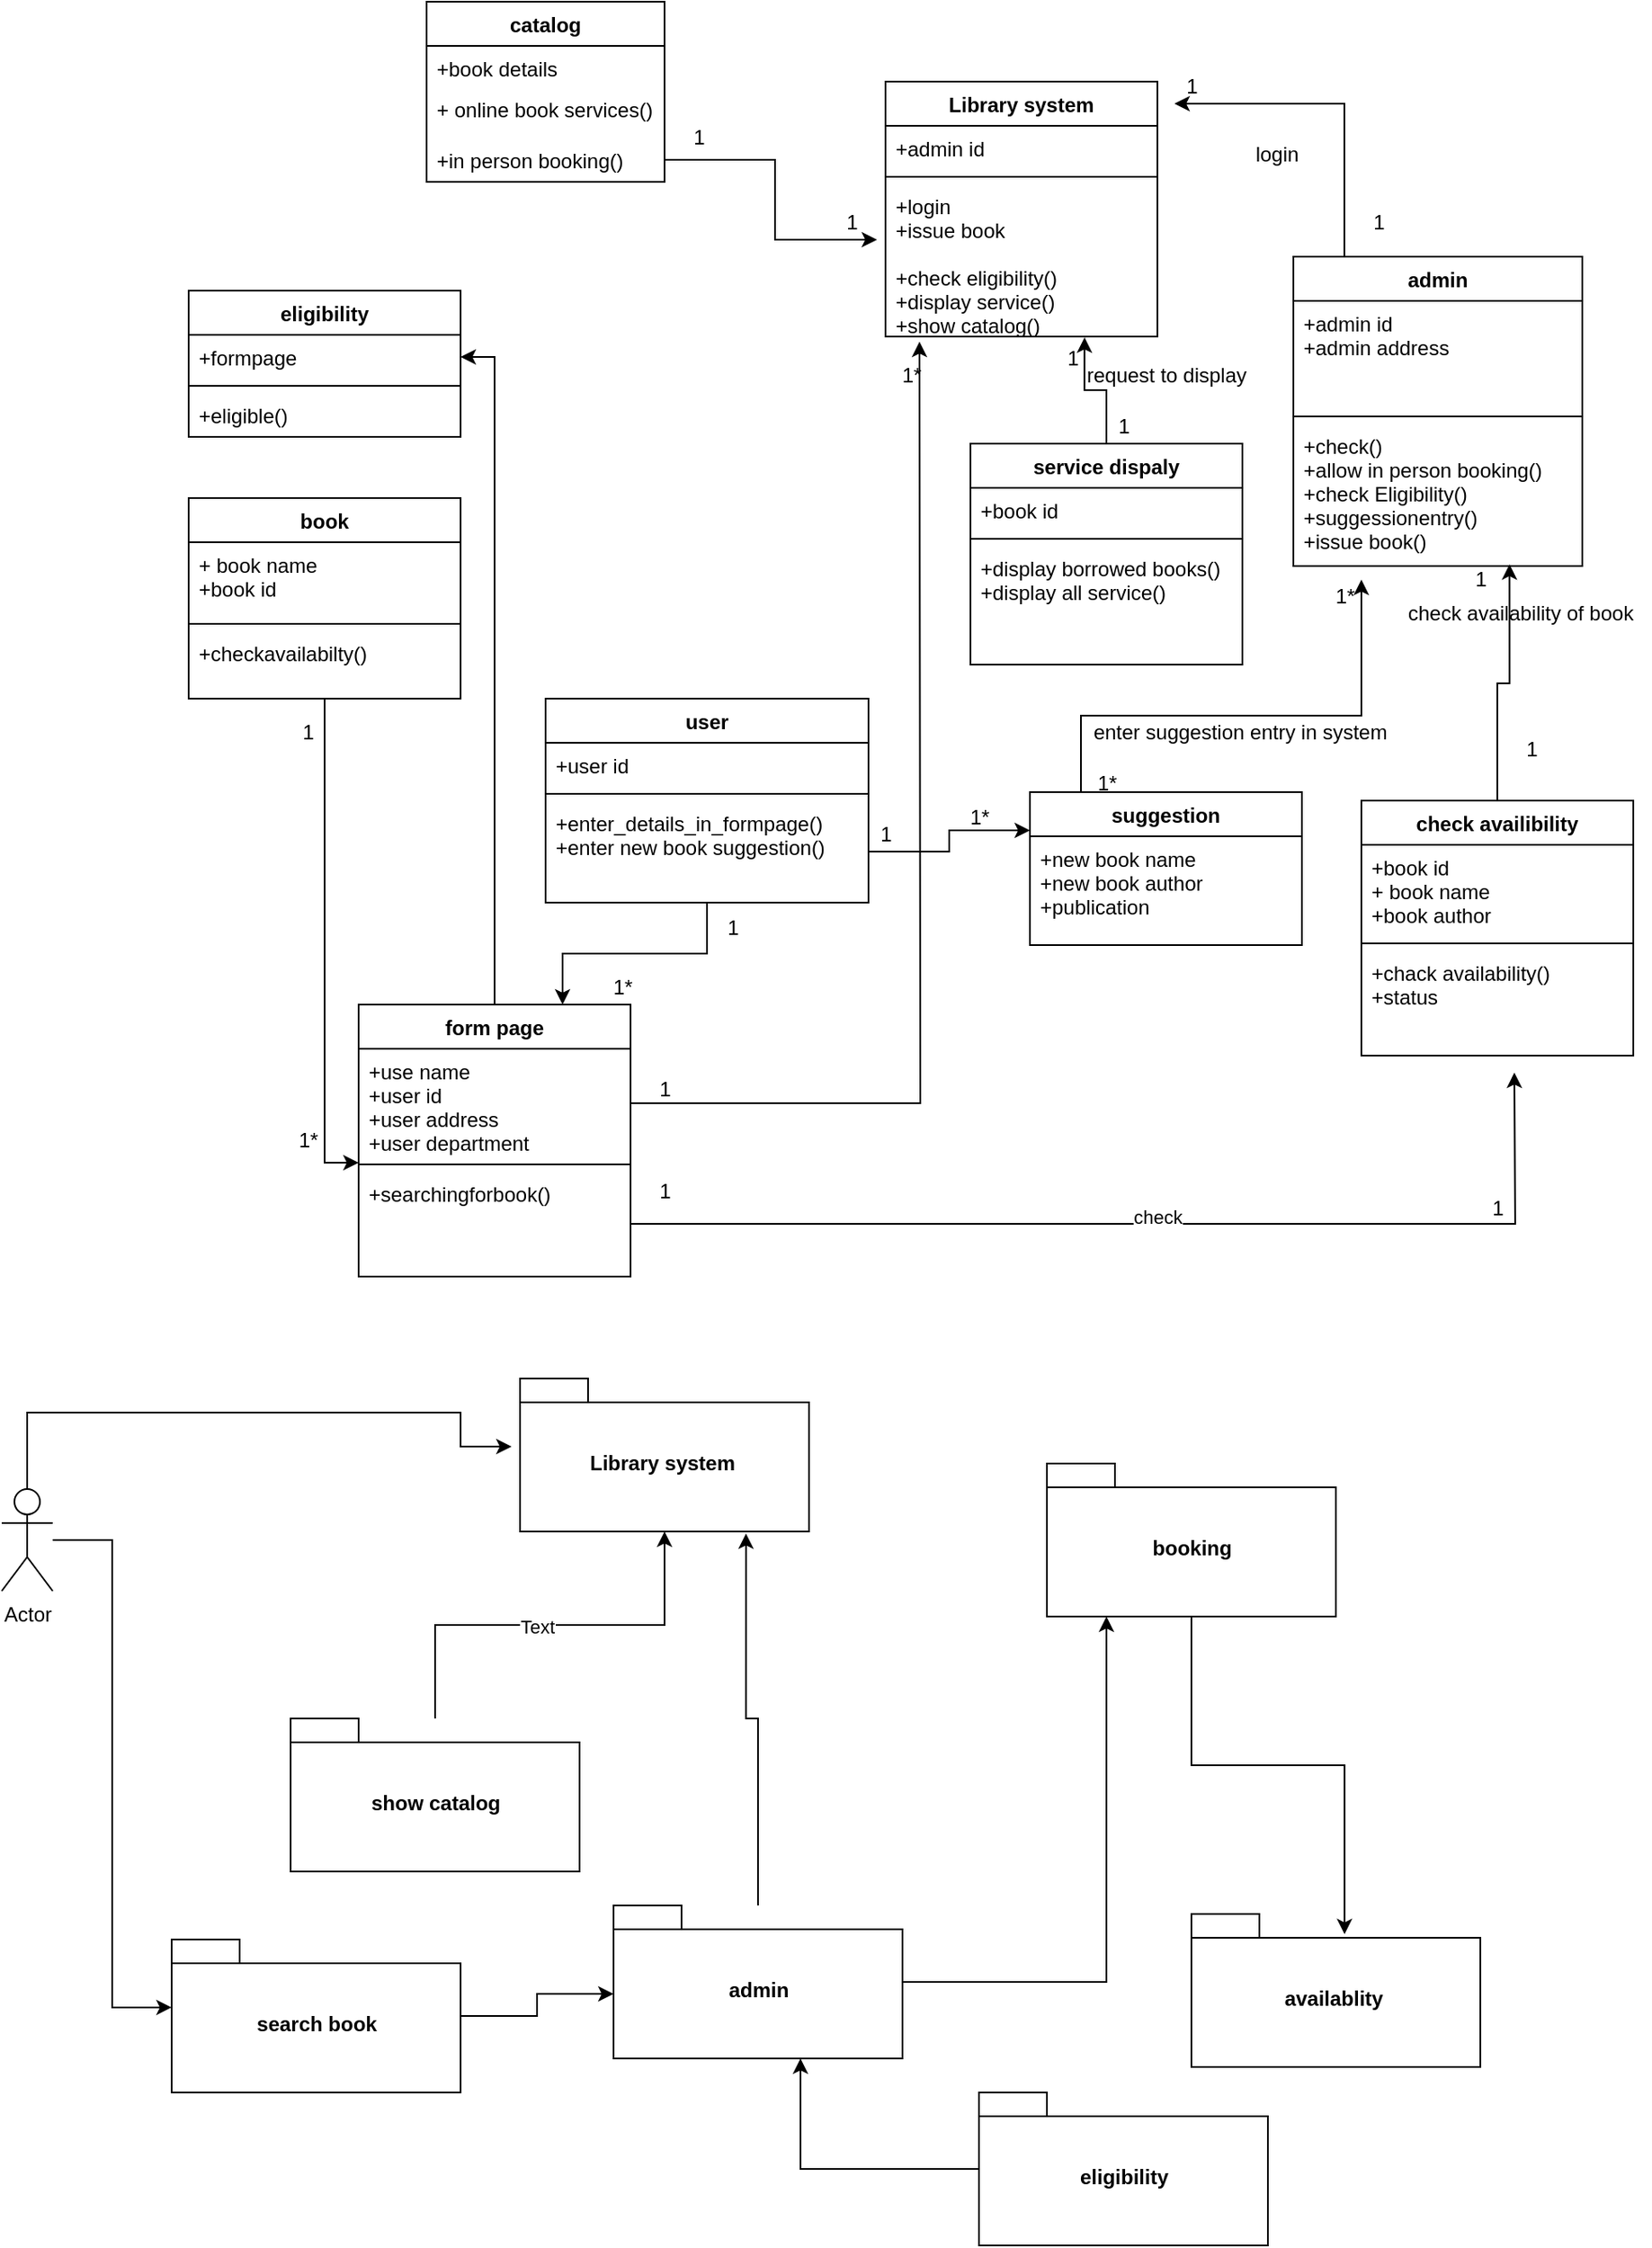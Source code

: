<mxfile version="14.6.13" type="github">
  <diagram name="Page-1" id="e7e014a7-5840-1c2e-5031-d8a46d1fe8dd">
    <mxGraphModel dx="1499" dy="1480" grid="1" gridSize="10" guides="1" tooltips="1" connect="1" arrows="1" fold="1" page="1" pageScale="1" pageWidth="1169" pageHeight="826" background="none" math="0" shadow="0">
      <root>
        <mxCell id="0" />
        <mxCell id="1" parent="0" />
        <mxCell id="ACYu-CS5zie8mW0Onrlg-125" style="edgeStyle=orthogonalEdgeStyle;rounded=0;orthogonalLoop=1;jettySize=auto;html=1;entryX=0;entryY=0.375;entryDx=0;entryDy=0;entryPerimeter=0;" edge="1" parent="1" source="ACYu-CS5zie8mW0Onrlg-74" target="ACYu-CS5zie8mW0Onrlg-96">
          <mxGeometry relative="1" as="geometry" />
        </mxCell>
        <mxCell id="ACYu-CS5zie8mW0Onrlg-74" value="book" style="swimlane;fontStyle=1;align=center;verticalAlign=top;childLayout=stackLayout;horizontal=1;startSize=26;horizontalStack=0;resizeParent=1;resizeParentMax=0;resizeLast=0;collapsible=1;marginBottom=0;" vertex="1" parent="1">
          <mxGeometry x="140" y="-318" width="160" height="118" as="geometry" />
        </mxCell>
        <mxCell id="ACYu-CS5zie8mW0Onrlg-75" value="+ book name&#xa;+book id&#xa;" style="text;strokeColor=none;fillColor=none;align=left;verticalAlign=top;spacingLeft=4;spacingRight=4;overflow=hidden;rotatable=0;points=[[0,0.5],[1,0.5]];portConstraint=eastwest;" vertex="1" parent="ACYu-CS5zie8mW0Onrlg-74">
          <mxGeometry y="26" width="160" height="44" as="geometry" />
        </mxCell>
        <mxCell id="ACYu-CS5zie8mW0Onrlg-76" value="" style="line;strokeWidth=1;fillColor=none;align=left;verticalAlign=middle;spacingTop=-1;spacingLeft=3;spacingRight=3;rotatable=0;labelPosition=right;points=[];portConstraint=eastwest;" vertex="1" parent="ACYu-CS5zie8mW0Onrlg-74">
          <mxGeometry y="70" width="160" height="8" as="geometry" />
        </mxCell>
        <mxCell id="ACYu-CS5zie8mW0Onrlg-77" value="+checkavailabilty()&#xa;&#xa;" style="text;strokeColor=none;fillColor=none;align=left;verticalAlign=top;spacingLeft=4;spacingRight=4;overflow=hidden;rotatable=0;points=[[0,0.5],[1,0.5]];portConstraint=eastwest;" vertex="1" parent="ACYu-CS5zie8mW0Onrlg-74">
          <mxGeometry y="78" width="160" height="40" as="geometry" />
        </mxCell>
        <mxCell id="ACYu-CS5zie8mW0Onrlg-78" value="catalog" style="swimlane;fontStyle=1;childLayout=stackLayout;horizontal=1;startSize=26;fillColor=none;horizontalStack=0;resizeParent=1;resizeParentMax=0;resizeLast=0;collapsible=1;marginBottom=0;" vertex="1" parent="1">
          <mxGeometry x="280" y="-610" width="140" height="106" as="geometry" />
        </mxCell>
        <mxCell id="ACYu-CS5zie8mW0Onrlg-79" value="+book details" style="text;strokeColor=none;fillColor=none;align=left;verticalAlign=top;spacingLeft=4;spacingRight=4;overflow=hidden;rotatable=0;points=[[0,0.5],[1,0.5]];portConstraint=eastwest;" vertex="1" parent="ACYu-CS5zie8mW0Onrlg-78">
          <mxGeometry y="26" width="140" height="24" as="geometry" />
        </mxCell>
        <mxCell id="ACYu-CS5zie8mW0Onrlg-80" value="+ online book services()" style="text;strokeColor=none;fillColor=none;align=left;verticalAlign=top;spacingLeft=4;spacingRight=4;overflow=hidden;rotatable=0;points=[[0,0.5],[1,0.5]];portConstraint=eastwest;" vertex="1" parent="ACYu-CS5zie8mW0Onrlg-78">
          <mxGeometry y="50" width="140" height="30" as="geometry" />
        </mxCell>
        <mxCell id="ACYu-CS5zie8mW0Onrlg-81" value="+in person booking()" style="text;strokeColor=none;fillColor=none;align=left;verticalAlign=top;spacingLeft=4;spacingRight=4;overflow=hidden;rotatable=0;points=[[0,0.5],[1,0.5]];portConstraint=eastwest;" vertex="1" parent="ACYu-CS5zie8mW0Onrlg-78">
          <mxGeometry y="80" width="140" height="26" as="geometry" />
        </mxCell>
        <mxCell id="ACYu-CS5zie8mW0Onrlg-127" style="edgeStyle=orthogonalEdgeStyle;rounded=0;orthogonalLoop=1;jettySize=auto;html=1;entryX=0.732;entryY=1.006;entryDx=0;entryDy=0;entryPerimeter=0;" edge="1" parent="1" source="ACYu-CS5zie8mW0Onrlg-82" target="ACYu-CS5zie8mW0Onrlg-110">
          <mxGeometry relative="1" as="geometry" />
        </mxCell>
        <mxCell id="ACYu-CS5zie8mW0Onrlg-82" value="service dispaly" style="swimlane;fontStyle=1;align=center;verticalAlign=top;childLayout=stackLayout;horizontal=1;startSize=26;horizontalStack=0;resizeParent=1;resizeParentMax=0;resizeLast=0;collapsible=1;marginBottom=0;" vertex="1" parent="1">
          <mxGeometry x="600" y="-350" width="160" height="130" as="geometry" />
        </mxCell>
        <mxCell id="ACYu-CS5zie8mW0Onrlg-83" value="+book id" style="text;strokeColor=none;fillColor=none;align=left;verticalAlign=top;spacingLeft=4;spacingRight=4;overflow=hidden;rotatable=0;points=[[0,0.5],[1,0.5]];portConstraint=eastwest;" vertex="1" parent="ACYu-CS5zie8mW0Onrlg-82">
          <mxGeometry y="26" width="160" height="26" as="geometry" />
        </mxCell>
        <mxCell id="ACYu-CS5zie8mW0Onrlg-84" value="" style="line;strokeWidth=1;fillColor=none;align=left;verticalAlign=middle;spacingTop=-1;spacingLeft=3;spacingRight=3;rotatable=0;labelPosition=right;points=[];portConstraint=eastwest;" vertex="1" parent="ACYu-CS5zie8mW0Onrlg-82">
          <mxGeometry y="52" width="160" height="8" as="geometry" />
        </mxCell>
        <mxCell id="ACYu-CS5zie8mW0Onrlg-85" value="+display borrowed books()&#xa;+display all service()" style="text;strokeColor=none;fillColor=none;align=left;verticalAlign=top;spacingLeft=4;spacingRight=4;overflow=hidden;rotatable=0;points=[[0,0.5],[1,0.5]];portConstraint=eastwest;" vertex="1" parent="ACYu-CS5zie8mW0Onrlg-82">
          <mxGeometry y="60" width="160" height="70" as="geometry" />
        </mxCell>
        <mxCell id="ACYu-CS5zie8mW0Onrlg-117" style="edgeStyle=orthogonalEdgeStyle;rounded=0;orthogonalLoop=1;jettySize=auto;html=1;entryX=0.748;entryY=0.988;entryDx=0;entryDy=0;entryPerimeter=0;" edge="1" parent="1" source="ACYu-CS5zie8mW0Onrlg-86" target="ACYu-CS5zie8mW0Onrlg-93">
          <mxGeometry relative="1" as="geometry">
            <mxPoint x="1000" y="-170" as="targetPoint" />
          </mxGeometry>
        </mxCell>
        <mxCell id="ACYu-CS5zie8mW0Onrlg-86" value="check availibility" style="swimlane;fontStyle=1;align=center;verticalAlign=top;childLayout=stackLayout;horizontal=1;startSize=26;horizontalStack=0;resizeParent=1;resizeParentMax=0;resizeLast=0;collapsible=1;marginBottom=0;" vertex="1" parent="1">
          <mxGeometry x="830" y="-140" width="160" height="150" as="geometry" />
        </mxCell>
        <mxCell id="ACYu-CS5zie8mW0Onrlg-87" value="+book id&#xa;+ book name&#xa;+book author" style="text;strokeColor=none;fillColor=none;align=left;verticalAlign=top;spacingLeft=4;spacingRight=4;overflow=hidden;rotatable=0;points=[[0,0.5],[1,0.5]];portConstraint=eastwest;" vertex="1" parent="ACYu-CS5zie8mW0Onrlg-86">
          <mxGeometry y="26" width="160" height="54" as="geometry" />
        </mxCell>
        <mxCell id="ACYu-CS5zie8mW0Onrlg-102" value="" style="line;strokeWidth=1;fillColor=none;align=left;verticalAlign=middle;spacingTop=-1;spacingLeft=3;spacingRight=3;rotatable=0;labelPosition=right;points=[];portConstraint=eastwest;" vertex="1" parent="ACYu-CS5zie8mW0Onrlg-86">
          <mxGeometry y="80" width="160" height="8" as="geometry" />
        </mxCell>
        <mxCell id="ACYu-CS5zie8mW0Onrlg-89" value="+chack availability()&#xa;+status" style="text;strokeColor=none;fillColor=none;align=left;verticalAlign=top;spacingLeft=4;spacingRight=4;overflow=hidden;rotatable=0;points=[[0,0.5],[1,0.5]];portConstraint=eastwest;" vertex="1" parent="ACYu-CS5zie8mW0Onrlg-86">
          <mxGeometry y="88" width="160" height="62" as="geometry" />
        </mxCell>
        <mxCell id="ACYu-CS5zie8mW0Onrlg-129" style="edgeStyle=orthogonalEdgeStyle;rounded=0;orthogonalLoop=1;jettySize=auto;html=1;" edge="1" parent="1" source="ACYu-CS5zie8mW0Onrlg-90">
          <mxGeometry relative="1" as="geometry">
            <mxPoint x="720" y="-550" as="targetPoint" />
            <Array as="points">
              <mxPoint x="820" y="-550" />
            </Array>
          </mxGeometry>
        </mxCell>
        <mxCell id="ACYu-CS5zie8mW0Onrlg-90" value="admin" style="swimlane;fontStyle=1;align=center;verticalAlign=top;childLayout=stackLayout;horizontal=1;startSize=26;horizontalStack=0;resizeParent=1;resizeParentMax=0;resizeLast=0;collapsible=1;marginBottom=0;" vertex="1" parent="1">
          <mxGeometry x="790" y="-460" width="170" height="182" as="geometry" />
        </mxCell>
        <mxCell id="ACYu-CS5zie8mW0Onrlg-91" value="+admin id&#xa;+admin address" style="text;strokeColor=none;fillColor=none;align=left;verticalAlign=top;spacingLeft=4;spacingRight=4;overflow=hidden;rotatable=0;points=[[0,0.5],[1,0.5]];portConstraint=eastwest;" vertex="1" parent="ACYu-CS5zie8mW0Onrlg-90">
          <mxGeometry y="26" width="170" height="64" as="geometry" />
        </mxCell>
        <mxCell id="ACYu-CS5zie8mW0Onrlg-92" value="" style="line;strokeWidth=1;fillColor=none;align=left;verticalAlign=middle;spacingTop=-1;spacingLeft=3;spacingRight=3;rotatable=0;labelPosition=right;points=[];portConstraint=eastwest;" vertex="1" parent="ACYu-CS5zie8mW0Onrlg-90">
          <mxGeometry y="90" width="170" height="8" as="geometry" />
        </mxCell>
        <mxCell id="ACYu-CS5zie8mW0Onrlg-93" value="+check()&#xa;+allow in person booking()&#xa;+check Eligibility()&#xa;+suggessionentry()&#xa;+issue book()" style="text;strokeColor=none;fillColor=none;align=left;verticalAlign=top;spacingLeft=4;spacingRight=4;overflow=hidden;rotatable=0;points=[[0,0.5],[1,0.5]];portConstraint=eastwest;" vertex="1" parent="ACYu-CS5zie8mW0Onrlg-90">
          <mxGeometry y="98" width="170" height="84" as="geometry" />
        </mxCell>
        <mxCell id="ACYu-CS5zie8mW0Onrlg-132" style="edgeStyle=orthogonalEdgeStyle;rounded=0;orthogonalLoop=1;jettySize=auto;html=1;entryX=1;entryY=0.5;entryDx=0;entryDy=0;" edge="1" parent="1" source="ACYu-CS5zie8mW0Onrlg-94" target="ACYu-CS5zie8mW0Onrlg-104">
          <mxGeometry relative="1" as="geometry">
            <mxPoint x="310" y="-400" as="targetPoint" />
          </mxGeometry>
        </mxCell>
        <mxCell id="ACYu-CS5zie8mW0Onrlg-94" value="form page" style="swimlane;fontStyle=1;align=center;verticalAlign=top;childLayout=stackLayout;horizontal=1;startSize=26;horizontalStack=0;resizeParent=1;resizeParentMax=0;resizeLast=0;collapsible=1;marginBottom=0;" vertex="1" parent="1">
          <mxGeometry x="240" y="-20" width="160" height="160" as="geometry" />
        </mxCell>
        <mxCell id="ACYu-CS5zie8mW0Onrlg-95" value="+use name&#xa;+user id &#xa;+user address&#xa;+user department&#xa;" style="text;strokeColor=none;fillColor=none;align=left;verticalAlign=top;spacingLeft=4;spacingRight=4;overflow=hidden;rotatable=0;points=[[0,0.5],[1,0.5]];portConstraint=eastwest;" vertex="1" parent="ACYu-CS5zie8mW0Onrlg-94">
          <mxGeometry y="26" width="160" height="64" as="geometry" />
        </mxCell>
        <mxCell id="ACYu-CS5zie8mW0Onrlg-96" value="" style="line;strokeWidth=1;fillColor=none;align=left;verticalAlign=middle;spacingTop=-1;spacingLeft=3;spacingRight=3;rotatable=0;labelPosition=right;points=[];portConstraint=eastwest;" vertex="1" parent="ACYu-CS5zie8mW0Onrlg-94">
          <mxGeometry y="90" width="160" height="8" as="geometry" />
        </mxCell>
        <mxCell id="ACYu-CS5zie8mW0Onrlg-97" value="+searchingforbook()&#xa;" style="text;strokeColor=none;fillColor=none;align=left;verticalAlign=top;spacingLeft=4;spacingRight=4;overflow=hidden;rotatable=0;points=[[0,0.5],[1,0.5]];portConstraint=eastwest;" vertex="1" parent="ACYu-CS5zie8mW0Onrlg-94">
          <mxGeometry y="98" width="160" height="62" as="geometry" />
        </mxCell>
        <mxCell id="ACYu-CS5zie8mW0Onrlg-134" style="edgeStyle=orthogonalEdgeStyle;rounded=0;orthogonalLoop=1;jettySize=auto;html=1;" edge="1" parent="1" source="ACYu-CS5zie8mW0Onrlg-98">
          <mxGeometry relative="1" as="geometry">
            <mxPoint x="830" y="-270" as="targetPoint" />
            <Array as="points">
              <mxPoint x="665" y="-190" />
              <mxPoint x="830" y="-190" />
            </Array>
          </mxGeometry>
        </mxCell>
        <mxCell id="ACYu-CS5zie8mW0Onrlg-98" value="suggestion" style="swimlane;fontStyle=1;align=center;verticalAlign=top;childLayout=stackLayout;horizontal=1;startSize=26;horizontalStack=0;resizeParent=1;resizeParentMax=0;resizeLast=0;collapsible=1;marginBottom=0;" vertex="1" parent="1">
          <mxGeometry x="635" y="-145" width="160" height="90" as="geometry" />
        </mxCell>
        <mxCell id="ACYu-CS5zie8mW0Onrlg-99" value="+new book name&#xa;+new book author&#xa;+publication" style="text;strokeColor=none;fillColor=none;align=left;verticalAlign=top;spacingLeft=4;spacingRight=4;overflow=hidden;rotatable=0;points=[[0,0.5],[1,0.5]];portConstraint=eastwest;" vertex="1" parent="ACYu-CS5zie8mW0Onrlg-98">
          <mxGeometry y="26" width="160" height="64" as="geometry" />
        </mxCell>
        <mxCell id="ACYu-CS5zie8mW0Onrlg-103" value="eligibility" style="swimlane;fontStyle=1;align=center;verticalAlign=top;childLayout=stackLayout;horizontal=1;startSize=26;horizontalStack=0;resizeParent=1;resizeParentMax=0;resizeLast=0;collapsible=1;marginBottom=0;" vertex="1" parent="1">
          <mxGeometry x="140" y="-440" width="160" height="86" as="geometry" />
        </mxCell>
        <mxCell id="ACYu-CS5zie8mW0Onrlg-104" value="+formpage" style="text;strokeColor=none;fillColor=none;align=left;verticalAlign=top;spacingLeft=4;spacingRight=4;overflow=hidden;rotatable=0;points=[[0,0.5],[1,0.5]];portConstraint=eastwest;" vertex="1" parent="ACYu-CS5zie8mW0Onrlg-103">
          <mxGeometry y="26" width="160" height="26" as="geometry" />
        </mxCell>
        <mxCell id="ACYu-CS5zie8mW0Onrlg-105" value="" style="line;strokeWidth=1;fillColor=none;align=left;verticalAlign=middle;spacingTop=-1;spacingLeft=3;spacingRight=3;rotatable=0;labelPosition=right;points=[];portConstraint=eastwest;" vertex="1" parent="ACYu-CS5zie8mW0Onrlg-103">
          <mxGeometry y="52" width="160" height="8" as="geometry" />
        </mxCell>
        <mxCell id="ACYu-CS5zie8mW0Onrlg-106" value="+eligible()" style="text;strokeColor=none;fillColor=none;align=left;verticalAlign=top;spacingLeft=4;spacingRight=4;overflow=hidden;rotatable=0;points=[[0,0.5],[1,0.5]];portConstraint=eastwest;" vertex="1" parent="ACYu-CS5zie8mW0Onrlg-103">
          <mxGeometry y="60" width="160" height="26" as="geometry" />
        </mxCell>
        <mxCell id="ACYu-CS5zie8mW0Onrlg-107" value="Library system" style="swimlane;fontStyle=1;align=center;verticalAlign=top;childLayout=stackLayout;horizontal=1;startSize=26;horizontalStack=0;resizeParent=1;resizeParentMax=0;resizeLast=0;collapsible=1;marginBottom=0;" vertex="1" parent="1">
          <mxGeometry x="550" y="-563" width="160" height="150" as="geometry" />
        </mxCell>
        <mxCell id="ACYu-CS5zie8mW0Onrlg-108" value="+admin id" style="text;strokeColor=none;fillColor=none;align=left;verticalAlign=top;spacingLeft=4;spacingRight=4;overflow=hidden;rotatable=0;points=[[0,0.5],[1,0.5]];portConstraint=eastwest;" vertex="1" parent="ACYu-CS5zie8mW0Onrlg-107">
          <mxGeometry y="26" width="160" height="26" as="geometry" />
        </mxCell>
        <mxCell id="ACYu-CS5zie8mW0Onrlg-109" value="" style="line;strokeWidth=1;fillColor=none;align=left;verticalAlign=middle;spacingTop=-1;spacingLeft=3;spacingRight=3;rotatable=0;labelPosition=right;points=[];portConstraint=eastwest;" vertex="1" parent="ACYu-CS5zie8mW0Onrlg-107">
          <mxGeometry y="52" width="160" height="8" as="geometry" />
        </mxCell>
        <mxCell id="ACYu-CS5zie8mW0Onrlg-110" value="+login&#xa;+issue book&#xa;&#xa;+check eligibility()&#xa;+display service()&#xa;+show catalog()" style="text;strokeColor=none;fillColor=none;align=left;verticalAlign=top;spacingLeft=4;spacingRight=4;overflow=hidden;rotatable=0;points=[[0,0.5],[1,0.5]];portConstraint=eastwest;" vertex="1" parent="ACYu-CS5zie8mW0Onrlg-107">
          <mxGeometry y="60" width="160" height="90" as="geometry" />
        </mxCell>
        <mxCell id="ACYu-CS5zie8mW0Onrlg-115" value="request to display" style="text;html=1;align=center;verticalAlign=middle;resizable=0;points=[];autosize=1;strokeColor=none;" vertex="1" parent="1">
          <mxGeometry x="660" y="-400" width="110" height="20" as="geometry" />
        </mxCell>
        <mxCell id="ACYu-CS5zie8mW0Onrlg-118" value="check availability of book&amp;nbsp;" style="text;html=1;align=center;verticalAlign=middle;resizable=0;points=[];autosize=1;strokeColor=none;" vertex="1" parent="1">
          <mxGeometry x="850" y="-260" width="150" height="20" as="geometry" />
        </mxCell>
        <mxCell id="ACYu-CS5zie8mW0Onrlg-143" style="edgeStyle=orthogonalEdgeStyle;rounded=0;orthogonalLoop=1;jettySize=auto;html=1;entryX=0.75;entryY=0;entryDx=0;entryDy=0;" edge="1" parent="1" source="ACYu-CS5zie8mW0Onrlg-120" target="ACYu-CS5zie8mW0Onrlg-94">
          <mxGeometry relative="1" as="geometry" />
        </mxCell>
        <mxCell id="ACYu-CS5zie8mW0Onrlg-120" value="user" style="swimlane;fontStyle=1;align=center;verticalAlign=top;childLayout=stackLayout;horizontal=1;startSize=26;horizontalStack=0;resizeParent=1;resizeParentMax=0;resizeLast=0;collapsible=1;marginBottom=0;" vertex="1" parent="1">
          <mxGeometry x="350" y="-200" width="190" height="120" as="geometry" />
        </mxCell>
        <mxCell id="ACYu-CS5zie8mW0Onrlg-121" value="+user id" style="text;strokeColor=none;fillColor=none;align=left;verticalAlign=top;spacingLeft=4;spacingRight=4;overflow=hidden;rotatable=0;points=[[0,0.5],[1,0.5]];portConstraint=eastwest;" vertex="1" parent="ACYu-CS5zie8mW0Onrlg-120">
          <mxGeometry y="26" width="190" height="26" as="geometry" />
        </mxCell>
        <mxCell id="ACYu-CS5zie8mW0Onrlg-122" value="" style="line;strokeWidth=1;fillColor=none;align=left;verticalAlign=middle;spacingTop=-1;spacingLeft=3;spacingRight=3;rotatable=0;labelPosition=right;points=[];portConstraint=eastwest;" vertex="1" parent="ACYu-CS5zie8mW0Onrlg-120">
          <mxGeometry y="52" width="190" height="8" as="geometry" />
        </mxCell>
        <mxCell id="ACYu-CS5zie8mW0Onrlg-123" value="+enter_details_in_formpage()&#xa;+enter new book suggestion()" style="text;strokeColor=none;fillColor=none;align=left;verticalAlign=top;spacingLeft=4;spacingRight=4;overflow=hidden;rotatable=0;points=[[0,0.5],[1,0.5]];portConstraint=eastwest;" vertex="1" parent="ACYu-CS5zie8mW0Onrlg-120">
          <mxGeometry y="60" width="190" height="60" as="geometry" />
        </mxCell>
        <mxCell id="ACYu-CS5zie8mW0Onrlg-130" value="login" style="text;html=1;align=center;verticalAlign=middle;resizable=0;points=[];autosize=1;strokeColor=none;" vertex="1" parent="1">
          <mxGeometry x="760" y="-530" width="40" height="20" as="geometry" />
        </mxCell>
        <mxCell id="ACYu-CS5zie8mW0Onrlg-133" style="edgeStyle=orthogonalEdgeStyle;rounded=0;orthogonalLoop=1;jettySize=auto;html=1;entryX=0;entryY=0.25;entryDx=0;entryDy=0;" edge="1" parent="1" source="ACYu-CS5zie8mW0Onrlg-123" target="ACYu-CS5zie8mW0Onrlg-98">
          <mxGeometry relative="1" as="geometry" />
        </mxCell>
        <mxCell id="ACYu-CS5zie8mW0Onrlg-135" value="enter suggestion entry in system&amp;nbsp;" style="text;html=1;align=center;verticalAlign=middle;resizable=0;points=[];autosize=1;strokeColor=none;" vertex="1" parent="1">
          <mxGeometry x="665" y="-190" width="190" height="20" as="geometry" />
        </mxCell>
        <mxCell id="ACYu-CS5zie8mW0Onrlg-141" style="edgeStyle=orthogonalEdgeStyle;rounded=0;orthogonalLoop=1;jettySize=auto;html=1;entryX=-0.031;entryY=0.367;entryDx=0;entryDy=0;entryPerimeter=0;" edge="1" parent="1" source="ACYu-CS5zie8mW0Onrlg-81" target="ACYu-CS5zie8mW0Onrlg-110">
          <mxGeometry relative="1" as="geometry" />
        </mxCell>
        <mxCell id="ACYu-CS5zie8mW0Onrlg-142" style="edgeStyle=orthogonalEdgeStyle;rounded=0;orthogonalLoop=1;jettySize=auto;html=1;" edge="1" parent="1" source="ACYu-CS5zie8mW0Onrlg-95">
          <mxGeometry relative="1" as="geometry">
            <mxPoint x="570" y="-410" as="targetPoint" />
          </mxGeometry>
        </mxCell>
        <mxCell id="ACYu-CS5zie8mW0Onrlg-144" style="edgeStyle=orthogonalEdgeStyle;rounded=0;orthogonalLoop=1;jettySize=auto;html=1;" edge="1" parent="1" source="ACYu-CS5zie8mW0Onrlg-97">
          <mxGeometry relative="1" as="geometry">
            <mxPoint x="920" y="20" as="targetPoint" />
          </mxGeometry>
        </mxCell>
        <mxCell id="ACYu-CS5zie8mW0Onrlg-145" value="check" style="edgeLabel;html=1;align=center;verticalAlign=middle;resizable=0;points=[];" vertex="1" connectable="0" parent="ACYu-CS5zie8mW0Onrlg-144">
          <mxGeometry x="0.015" y="4" relative="1" as="geometry">
            <mxPoint as="offset" />
          </mxGeometry>
        </mxCell>
        <mxCell id="ACYu-CS5zie8mW0Onrlg-146" value="Library system&amp;nbsp;" style="shape=folder;fontStyle=1;spacingTop=10;tabWidth=40;tabHeight=14;tabPosition=left;html=1;" vertex="1" parent="1">
          <mxGeometry x="335" y="200" width="170" height="90" as="geometry" />
        </mxCell>
        <mxCell id="ACYu-CS5zie8mW0Onrlg-147" value="1" style="text;html=1;align=center;verticalAlign=middle;resizable=0;points=[];autosize=1;strokeColor=none;" vertex="1" parent="1">
          <mxGeometry x="410" y="80" width="20" height="20" as="geometry" />
        </mxCell>
        <mxCell id="ACYu-CS5zie8mW0Onrlg-148" value="1" style="text;html=1;align=center;verticalAlign=middle;resizable=0;points=[];autosize=1;strokeColor=none;" vertex="1" parent="1">
          <mxGeometry x="900" y="90" width="20" height="20" as="geometry" />
        </mxCell>
        <mxCell id="ACYu-CS5zie8mW0Onrlg-149" value="1" style="text;html=1;align=center;verticalAlign=middle;resizable=0;points=[];autosize=1;strokeColor=none;" vertex="1" parent="1">
          <mxGeometry x="410" y="20" width="20" height="20" as="geometry" />
        </mxCell>
        <mxCell id="ACYu-CS5zie8mW0Onrlg-150" value="1" style="text;html=1;align=center;verticalAlign=middle;resizable=0;points=[];autosize=1;strokeColor=none;" vertex="1" parent="1">
          <mxGeometry x="450" y="-75" width="20" height="20" as="geometry" />
        </mxCell>
        <mxCell id="ACYu-CS5zie8mW0Onrlg-151" value="1*" style="text;html=1;align=center;verticalAlign=middle;resizable=0;points=[];autosize=1;strokeColor=none;" vertex="1" parent="1">
          <mxGeometry x="195" y="50" width="30" height="20" as="geometry" />
        </mxCell>
        <mxCell id="ACYu-CS5zie8mW0Onrlg-152" value="1" style="text;html=1;align=center;verticalAlign=middle;resizable=0;points=[];autosize=1;strokeColor=none;" vertex="1" parent="1">
          <mxGeometry x="200" y="-190" width="20" height="20" as="geometry" />
        </mxCell>
        <mxCell id="ACYu-CS5zie8mW0Onrlg-153" value="1*" style="text;html=1;align=center;verticalAlign=middle;resizable=0;points=[];autosize=1;strokeColor=none;" vertex="1" parent="1">
          <mxGeometry x="380" y="-40" width="30" height="20" as="geometry" />
        </mxCell>
        <mxCell id="ACYu-CS5zie8mW0Onrlg-154" value="1" style="text;html=1;align=center;verticalAlign=middle;resizable=0;points=[];autosize=1;strokeColor=none;" vertex="1" parent="1">
          <mxGeometry x="540" y="-130" width="20" height="20" as="geometry" />
        </mxCell>
        <mxCell id="ACYu-CS5zie8mW0Onrlg-155" value="1*" style="text;html=1;align=center;verticalAlign=middle;resizable=0;points=[];autosize=1;strokeColor=none;" vertex="1" parent="1">
          <mxGeometry x="590" y="-140" width="30" height="20" as="geometry" />
        </mxCell>
        <mxCell id="ACYu-CS5zie8mW0Onrlg-156" value="1*" style="text;html=1;align=center;verticalAlign=middle;resizable=0;points=[];autosize=1;strokeColor=none;" vertex="1" parent="1">
          <mxGeometry x="550" y="-400" width="30" height="20" as="geometry" />
        </mxCell>
        <mxCell id="ACYu-CS5zie8mW0Onrlg-157" value="1" style="text;html=1;align=center;verticalAlign=middle;resizable=0;points=[];autosize=1;strokeColor=none;" vertex="1" parent="1">
          <mxGeometry x="830" y="-490" width="20" height="20" as="geometry" />
        </mxCell>
        <mxCell id="ACYu-CS5zie8mW0Onrlg-158" value="1" style="text;html=1;align=center;verticalAlign=middle;resizable=0;points=[];autosize=1;strokeColor=none;" vertex="1" parent="1">
          <mxGeometry x="720" y="-570" width="20" height="20" as="geometry" />
        </mxCell>
        <mxCell id="ACYu-CS5zie8mW0Onrlg-159" value="1" style="text;html=1;align=center;verticalAlign=middle;resizable=0;points=[];autosize=1;strokeColor=none;" vertex="1" parent="1">
          <mxGeometry x="920" y="-180" width="20" height="20" as="geometry" />
        </mxCell>
        <mxCell id="ACYu-CS5zie8mW0Onrlg-160" value="1" style="text;html=1;align=center;verticalAlign=middle;resizable=0;points=[];autosize=1;strokeColor=none;" vertex="1" parent="1">
          <mxGeometry x="890" y="-280" width="20" height="20" as="geometry" />
        </mxCell>
        <mxCell id="ACYu-CS5zie8mW0Onrlg-161" value="1*" style="text;html=1;align=center;verticalAlign=middle;resizable=0;points=[];autosize=1;strokeColor=none;" vertex="1" parent="1">
          <mxGeometry x="665" y="-160" width="30" height="20" as="geometry" />
        </mxCell>
        <mxCell id="ACYu-CS5zie8mW0Onrlg-162" value="1*" style="text;html=1;align=center;verticalAlign=middle;resizable=0;points=[];autosize=1;strokeColor=none;" vertex="1" parent="1">
          <mxGeometry x="805" y="-270" width="30" height="20" as="geometry" />
        </mxCell>
        <mxCell id="ACYu-CS5zie8mW0Onrlg-163" value="1" style="text;html=1;align=center;verticalAlign=middle;resizable=0;points=[];autosize=1;strokeColor=none;" vertex="1" parent="1">
          <mxGeometry x="680" y="-370" width="20" height="20" as="geometry" />
        </mxCell>
        <mxCell id="ACYu-CS5zie8mW0Onrlg-164" value="1" style="text;html=1;align=center;verticalAlign=middle;resizable=0;points=[];autosize=1;strokeColor=none;" vertex="1" parent="1">
          <mxGeometry x="650" y="-410" width="20" height="20" as="geometry" />
        </mxCell>
        <mxCell id="ACYu-CS5zie8mW0Onrlg-165" value="1" style="text;html=1;align=center;verticalAlign=middle;resizable=0;points=[];autosize=1;strokeColor=none;" vertex="1" parent="1">
          <mxGeometry x="430" y="-540" width="20" height="20" as="geometry" />
        </mxCell>
        <mxCell id="ACYu-CS5zie8mW0Onrlg-166" value="1" style="text;html=1;align=center;verticalAlign=middle;resizable=0;points=[];autosize=1;strokeColor=none;" vertex="1" parent="1">
          <mxGeometry x="520" y="-490" width="20" height="20" as="geometry" />
        </mxCell>
        <mxCell id="ACYu-CS5zie8mW0Onrlg-173" style="edgeStyle=orthogonalEdgeStyle;rounded=0;orthogonalLoop=1;jettySize=auto;html=1;" edge="1" parent="1" source="ACYu-CS5zie8mW0Onrlg-167" target="ACYu-CS5zie8mW0Onrlg-146">
          <mxGeometry relative="1" as="geometry" />
        </mxCell>
        <mxCell id="ACYu-CS5zie8mW0Onrlg-177" value="Text" style="edgeLabel;html=1;align=center;verticalAlign=middle;resizable=0;points=[];" vertex="1" connectable="0" parent="ACYu-CS5zie8mW0Onrlg-173">
          <mxGeometry x="-0.066" y="-1" relative="1" as="geometry">
            <mxPoint as="offset" />
          </mxGeometry>
        </mxCell>
        <mxCell id="ACYu-CS5zie8mW0Onrlg-167" value="show catalog" style="shape=folder;fontStyle=1;spacingTop=10;tabWidth=40;tabHeight=14;tabPosition=left;html=1;" vertex="1" parent="1">
          <mxGeometry x="200" y="400" width="170" height="90" as="geometry" />
        </mxCell>
        <mxCell id="ACYu-CS5zie8mW0Onrlg-178" style="edgeStyle=orthogonalEdgeStyle;rounded=0;orthogonalLoop=1;jettySize=auto;html=1;entryX=0.206;entryY=1;entryDx=0;entryDy=0;entryPerimeter=0;" edge="1" parent="1" source="ACYu-CS5zie8mW0Onrlg-168" target="ACYu-CS5zie8mW0Onrlg-170">
          <mxGeometry relative="1" as="geometry" />
        </mxCell>
        <mxCell id="ACYu-CS5zie8mW0Onrlg-179" style="edgeStyle=orthogonalEdgeStyle;rounded=0;orthogonalLoop=1;jettySize=auto;html=1;entryX=0.782;entryY=1.013;entryDx=0;entryDy=0;entryPerimeter=0;" edge="1" parent="1" source="ACYu-CS5zie8mW0Onrlg-168" target="ACYu-CS5zie8mW0Onrlg-146">
          <mxGeometry relative="1" as="geometry" />
        </mxCell>
        <mxCell id="ACYu-CS5zie8mW0Onrlg-168" value="admin" style="shape=folder;fontStyle=1;spacingTop=10;tabWidth=40;tabHeight=14;tabPosition=left;html=1;" vertex="1" parent="1">
          <mxGeometry x="390" y="510" width="170" height="90" as="geometry" />
        </mxCell>
        <mxCell id="ACYu-CS5zie8mW0Onrlg-169" value="availablity&amp;nbsp;" style="shape=folder;fontStyle=1;spacingTop=10;tabWidth=40;tabHeight=14;tabPosition=left;html=1;" vertex="1" parent="1">
          <mxGeometry x="730" y="515" width="170" height="90" as="geometry" />
        </mxCell>
        <mxCell id="ACYu-CS5zie8mW0Onrlg-180" style="edgeStyle=orthogonalEdgeStyle;rounded=0;orthogonalLoop=1;jettySize=auto;html=1;entryX=0.53;entryY=0.132;entryDx=0;entryDy=0;entryPerimeter=0;" edge="1" parent="1" source="ACYu-CS5zie8mW0Onrlg-170" target="ACYu-CS5zie8mW0Onrlg-169">
          <mxGeometry relative="1" as="geometry" />
        </mxCell>
        <mxCell id="ACYu-CS5zie8mW0Onrlg-170" value="booking" style="shape=folder;fontStyle=1;spacingTop=10;tabWidth=40;tabHeight=14;tabPosition=left;html=1;" vertex="1" parent="1">
          <mxGeometry x="645" y="250" width="170" height="90" as="geometry" />
        </mxCell>
        <mxCell id="ACYu-CS5zie8mW0Onrlg-181" style="edgeStyle=orthogonalEdgeStyle;rounded=0;orthogonalLoop=1;jettySize=auto;html=1;" edge="1" parent="1" source="ACYu-CS5zie8mW0Onrlg-171">
          <mxGeometry relative="1" as="geometry">
            <mxPoint x="330" y="240" as="targetPoint" />
            <Array as="points">
              <mxPoint x="45" y="220" />
              <mxPoint x="300" y="220" />
              <mxPoint x="300" y="240" />
            </Array>
          </mxGeometry>
        </mxCell>
        <mxCell id="ACYu-CS5zie8mW0Onrlg-186" style="edgeStyle=orthogonalEdgeStyle;rounded=0;orthogonalLoop=1;jettySize=auto;html=1;entryX=0;entryY=0.444;entryDx=0;entryDy=0;entryPerimeter=0;" edge="1" parent="1" source="ACYu-CS5zie8mW0Onrlg-171" target="ACYu-CS5zie8mW0Onrlg-185">
          <mxGeometry relative="1" as="geometry" />
        </mxCell>
        <mxCell id="ACYu-CS5zie8mW0Onrlg-171" value="Actor" style="shape=umlActor;verticalLabelPosition=bottom;verticalAlign=top;html=1;" vertex="1" parent="1">
          <mxGeometry x="30" y="265" width="30" height="60" as="geometry" />
        </mxCell>
        <mxCell id="ACYu-CS5zie8mW0Onrlg-184" style="edgeStyle=orthogonalEdgeStyle;rounded=0;orthogonalLoop=1;jettySize=auto;html=1;entryX=0.647;entryY=1;entryDx=0;entryDy=0;entryPerimeter=0;" edge="1" parent="1" source="ACYu-CS5zie8mW0Onrlg-183" target="ACYu-CS5zie8mW0Onrlg-168">
          <mxGeometry relative="1" as="geometry" />
        </mxCell>
        <mxCell id="ACYu-CS5zie8mW0Onrlg-183" value="eligibility" style="shape=folder;fontStyle=1;spacingTop=10;tabWidth=40;tabHeight=14;tabPosition=left;html=1;" vertex="1" parent="1">
          <mxGeometry x="605" y="620" width="170" height="90" as="geometry" />
        </mxCell>
        <mxCell id="ACYu-CS5zie8mW0Onrlg-187" style="edgeStyle=orthogonalEdgeStyle;rounded=0;orthogonalLoop=1;jettySize=auto;html=1;entryX=0;entryY=0;entryDx=0;entryDy=52;entryPerimeter=0;" edge="1" parent="1" source="ACYu-CS5zie8mW0Onrlg-185" target="ACYu-CS5zie8mW0Onrlg-168">
          <mxGeometry relative="1" as="geometry" />
        </mxCell>
        <mxCell id="ACYu-CS5zie8mW0Onrlg-185" value="search book" style="shape=folder;fontStyle=1;spacingTop=10;tabWidth=40;tabHeight=14;tabPosition=left;html=1;" vertex="1" parent="1">
          <mxGeometry x="130" y="530" width="170" height="90" as="geometry" />
        </mxCell>
      </root>
    </mxGraphModel>
  </diagram>
</mxfile>
